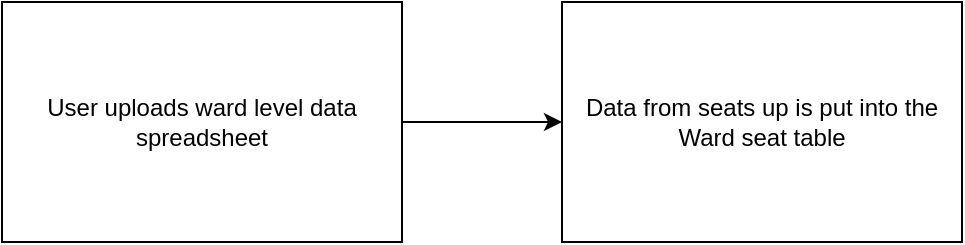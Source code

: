 <mxfile version="27.2.0">
  <diagram name="Page-1" id="IVsfAVLxhLEO3IoU4UiJ">
    <mxGraphModel dx="1002" dy="644" grid="1" gridSize="10" guides="1" tooltips="1" connect="1" arrows="1" fold="1" page="1" pageScale="1" pageWidth="2339" pageHeight="3300" math="0" shadow="0">
      <root>
        <mxCell id="0" />
        <mxCell id="1" parent="0" />
        <mxCell id="iENZt2j812Y5WJSHyIO9-3" value="" style="edgeStyle=orthogonalEdgeStyle;rounded=0;orthogonalLoop=1;jettySize=auto;html=1;" edge="1" parent="1" source="iENZt2j812Y5WJSHyIO9-1" target="iENZt2j812Y5WJSHyIO9-2">
          <mxGeometry relative="1" as="geometry" />
        </mxCell>
        <mxCell id="iENZt2j812Y5WJSHyIO9-1" value="User uploads ward level data spreadsheet" style="rounded=0;whiteSpace=wrap;html=1;" vertex="1" parent="1">
          <mxGeometry x="40" y="120" width="200" height="120" as="geometry" />
        </mxCell>
        <mxCell id="iENZt2j812Y5WJSHyIO9-2" value="Data from seats up is put into the Ward seat table" style="rounded=0;whiteSpace=wrap;html=1;" vertex="1" parent="1">
          <mxGeometry x="320" y="120" width="200" height="120" as="geometry" />
        </mxCell>
      </root>
    </mxGraphModel>
  </diagram>
</mxfile>
